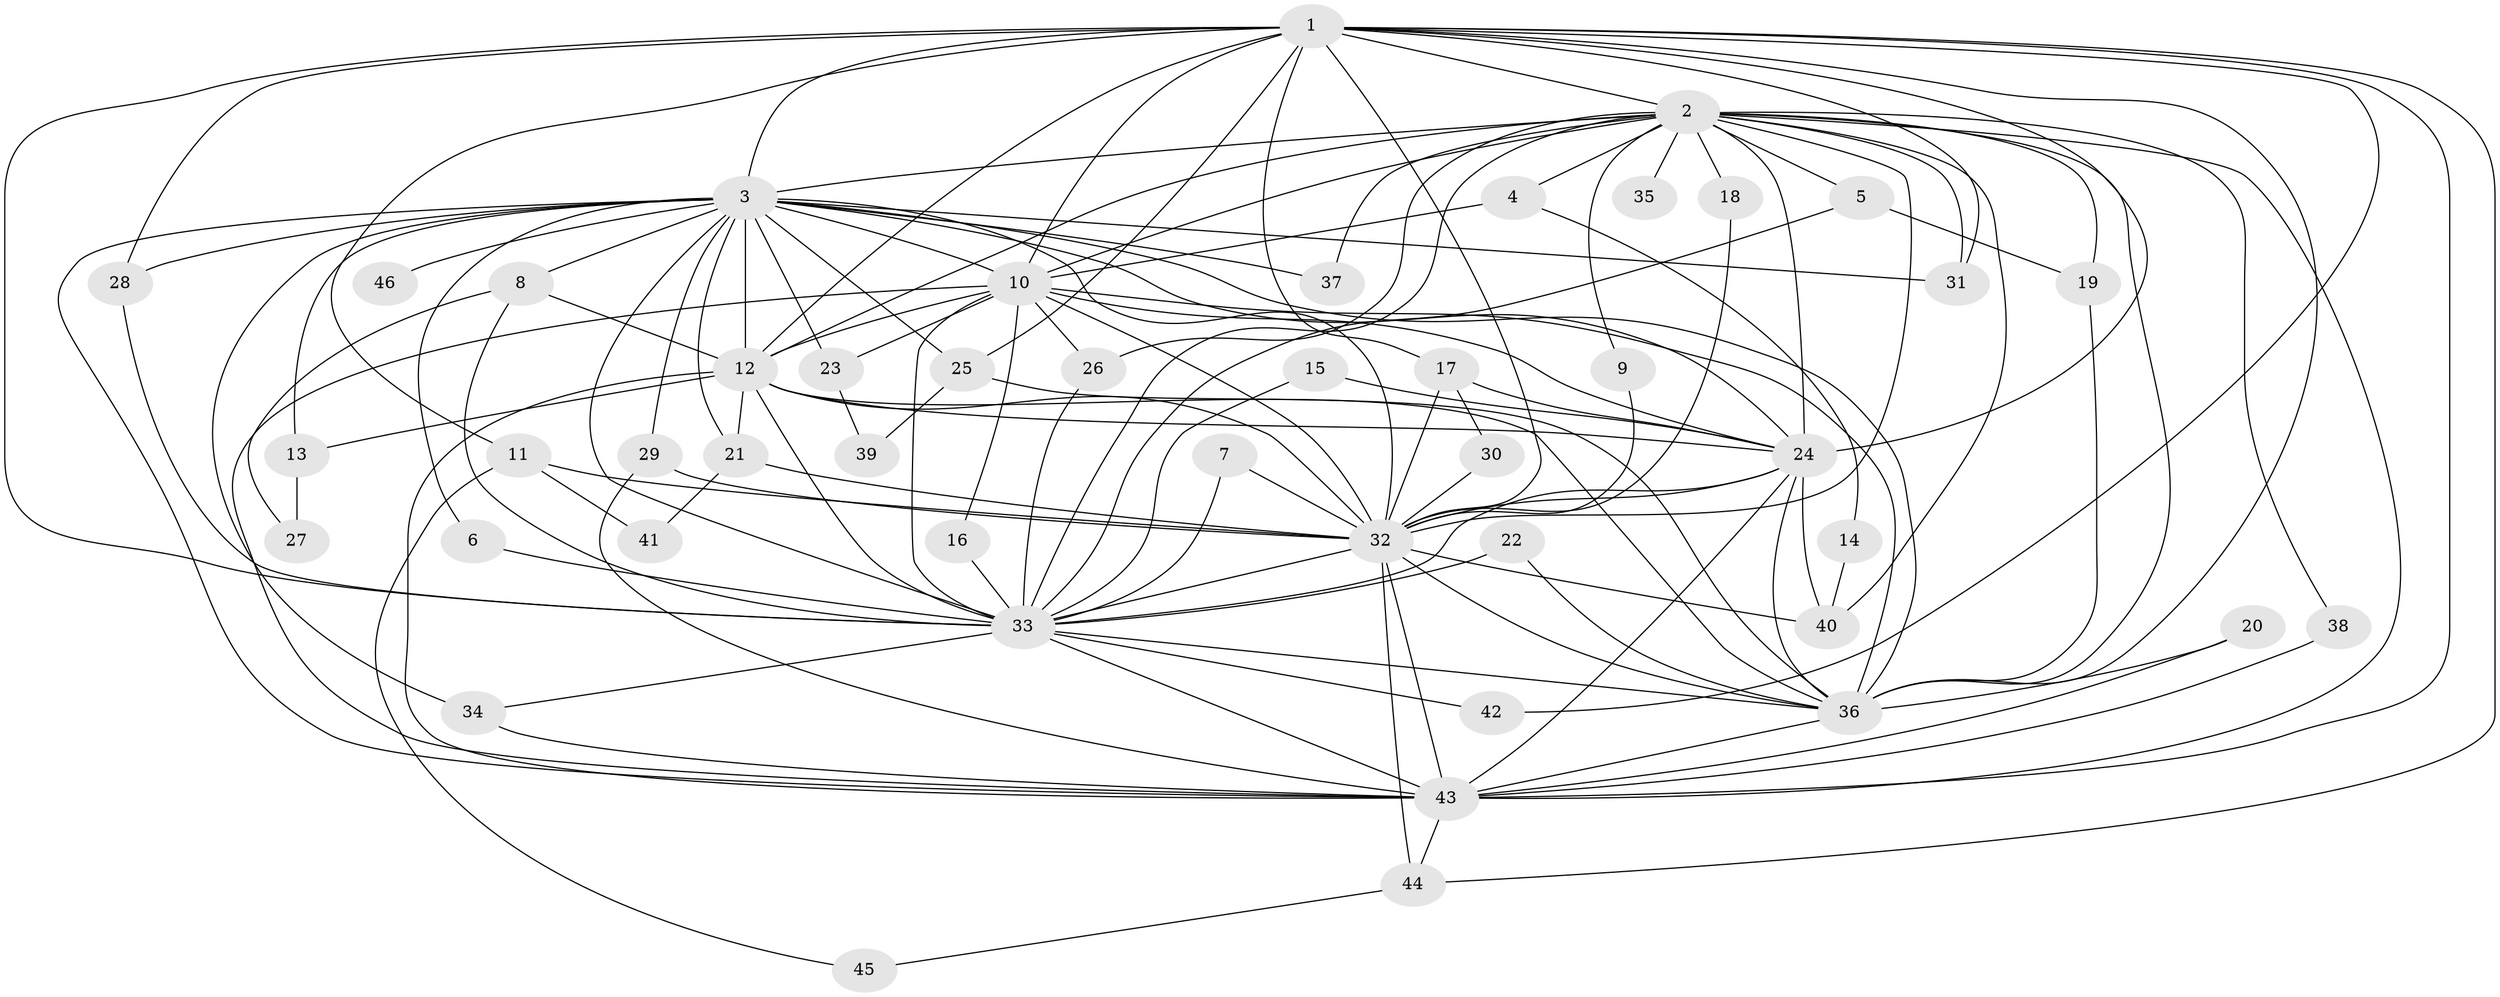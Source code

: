 // original degree distribution, {21: 0.03076923076923077, 20: 0.015384615384615385, 13: 0.015384615384615385, 19: 0.015384615384615385, 14: 0.03076923076923077, 24: 0.015384615384615385, 15: 0.03076923076923077, 3: 0.15384615384615385, 4: 0.1076923076923077, 2: 0.5846153846153846}
// Generated by graph-tools (version 1.1) at 2025/36/03/04/25 23:36:17]
// undirected, 46 vertices, 127 edges
graph export_dot {
  node [color=gray90,style=filled];
  1;
  2;
  3;
  4;
  5;
  6;
  7;
  8;
  9;
  10;
  11;
  12;
  13;
  14;
  15;
  16;
  17;
  18;
  19;
  20;
  21;
  22;
  23;
  24;
  25;
  26;
  27;
  28;
  29;
  30;
  31;
  32;
  33;
  34;
  35;
  36;
  37;
  38;
  39;
  40;
  41;
  42;
  43;
  44;
  45;
  46;
  1 -- 2 [weight=1.0];
  1 -- 3 [weight=1.0];
  1 -- 10 [weight=1.0];
  1 -- 11 [weight=1.0];
  1 -- 12 [weight=1.0];
  1 -- 17 [weight=1.0];
  1 -- 24 [weight=2.0];
  1 -- 25 [weight=1.0];
  1 -- 28 [weight=1.0];
  1 -- 31 [weight=1.0];
  1 -- 32 [weight=1.0];
  1 -- 33 [weight=2.0];
  1 -- 36 [weight=1.0];
  1 -- 42 [weight=1.0];
  1 -- 43 [weight=2.0];
  1 -- 44 [weight=1.0];
  2 -- 3 [weight=1.0];
  2 -- 4 [weight=1.0];
  2 -- 5 [weight=1.0];
  2 -- 9 [weight=1.0];
  2 -- 10 [weight=1.0];
  2 -- 12 [weight=1.0];
  2 -- 18 [weight=1.0];
  2 -- 19 [weight=1.0];
  2 -- 24 [weight=1.0];
  2 -- 26 [weight=1.0];
  2 -- 31 [weight=1.0];
  2 -- 32 [weight=1.0];
  2 -- 33 [weight=1.0];
  2 -- 35 [weight=1.0];
  2 -- 36 [weight=1.0];
  2 -- 37 [weight=1.0];
  2 -- 38 [weight=1.0];
  2 -- 40 [weight=1.0];
  2 -- 43 [weight=1.0];
  3 -- 6 [weight=1.0];
  3 -- 8 [weight=1.0];
  3 -- 10 [weight=1.0];
  3 -- 12 [weight=2.0];
  3 -- 13 [weight=1.0];
  3 -- 21 [weight=1.0];
  3 -- 23 [weight=1.0];
  3 -- 24 [weight=1.0];
  3 -- 25 [weight=1.0];
  3 -- 28 [weight=1.0];
  3 -- 29 [weight=1.0];
  3 -- 31 [weight=1.0];
  3 -- 32 [weight=2.0];
  3 -- 33 [weight=1.0];
  3 -- 34 [weight=1.0];
  3 -- 36 [weight=1.0];
  3 -- 37 [weight=1.0];
  3 -- 43 [weight=1.0];
  3 -- 46 [weight=1.0];
  4 -- 10 [weight=1.0];
  4 -- 14 [weight=1.0];
  5 -- 19 [weight=1.0];
  5 -- 33 [weight=1.0];
  6 -- 33 [weight=1.0];
  7 -- 32 [weight=1.0];
  7 -- 33 [weight=1.0];
  8 -- 12 [weight=1.0];
  8 -- 27 [weight=1.0];
  8 -- 33 [weight=1.0];
  9 -- 32 [weight=1.0];
  10 -- 12 [weight=2.0];
  10 -- 16 [weight=1.0];
  10 -- 23 [weight=1.0];
  10 -- 24 [weight=1.0];
  10 -- 26 [weight=1.0];
  10 -- 32 [weight=1.0];
  10 -- 33 [weight=1.0];
  10 -- 36 [weight=2.0];
  10 -- 43 [weight=1.0];
  11 -- 32 [weight=1.0];
  11 -- 41 [weight=1.0];
  11 -- 45 [weight=1.0];
  12 -- 13 [weight=1.0];
  12 -- 21 [weight=1.0];
  12 -- 24 [weight=1.0];
  12 -- 32 [weight=1.0];
  12 -- 33 [weight=1.0];
  12 -- 36 [weight=1.0];
  12 -- 43 [weight=1.0];
  13 -- 27 [weight=1.0];
  14 -- 40 [weight=1.0];
  15 -- 24 [weight=1.0];
  15 -- 33 [weight=1.0];
  16 -- 33 [weight=1.0];
  17 -- 24 [weight=1.0];
  17 -- 30 [weight=1.0];
  17 -- 32 [weight=1.0];
  18 -- 32 [weight=1.0];
  19 -- 36 [weight=1.0];
  20 -- 36 [weight=1.0];
  20 -- 43 [weight=1.0];
  21 -- 32 [weight=1.0];
  21 -- 41 [weight=1.0];
  22 -- 33 [weight=1.0];
  22 -- 36 [weight=1.0];
  23 -- 39 [weight=1.0];
  24 -- 32 [weight=1.0];
  24 -- 33 [weight=1.0];
  24 -- 36 [weight=1.0];
  24 -- 40 [weight=1.0];
  24 -- 43 [weight=1.0];
  25 -- 36 [weight=1.0];
  25 -- 39 [weight=1.0];
  26 -- 33 [weight=1.0];
  28 -- 33 [weight=1.0];
  29 -- 32 [weight=1.0];
  29 -- 43 [weight=1.0];
  30 -- 32 [weight=1.0];
  32 -- 33 [weight=1.0];
  32 -- 36 [weight=1.0];
  32 -- 40 [weight=1.0];
  32 -- 43 [weight=1.0];
  32 -- 44 [weight=1.0];
  33 -- 34 [weight=1.0];
  33 -- 36 [weight=1.0];
  33 -- 42 [weight=1.0];
  33 -- 43 [weight=1.0];
  34 -- 43 [weight=1.0];
  36 -- 43 [weight=1.0];
  38 -- 43 [weight=1.0];
  43 -- 44 [weight=1.0];
  44 -- 45 [weight=1.0];
}
